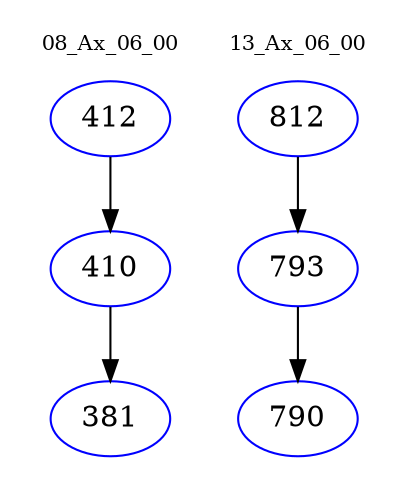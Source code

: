 digraph{
subgraph cluster_0 {
color = white
label = "08_Ax_06_00";
fontsize=10;
T0_412 [label="412", color="blue"]
T0_412 -> T0_410 [color="black"]
T0_410 [label="410", color="blue"]
T0_410 -> T0_381 [color="black"]
T0_381 [label="381", color="blue"]
}
subgraph cluster_1 {
color = white
label = "13_Ax_06_00";
fontsize=10;
T1_812 [label="812", color="blue"]
T1_812 -> T1_793 [color="black"]
T1_793 [label="793", color="blue"]
T1_793 -> T1_790 [color="black"]
T1_790 [label="790", color="blue"]
}
}
